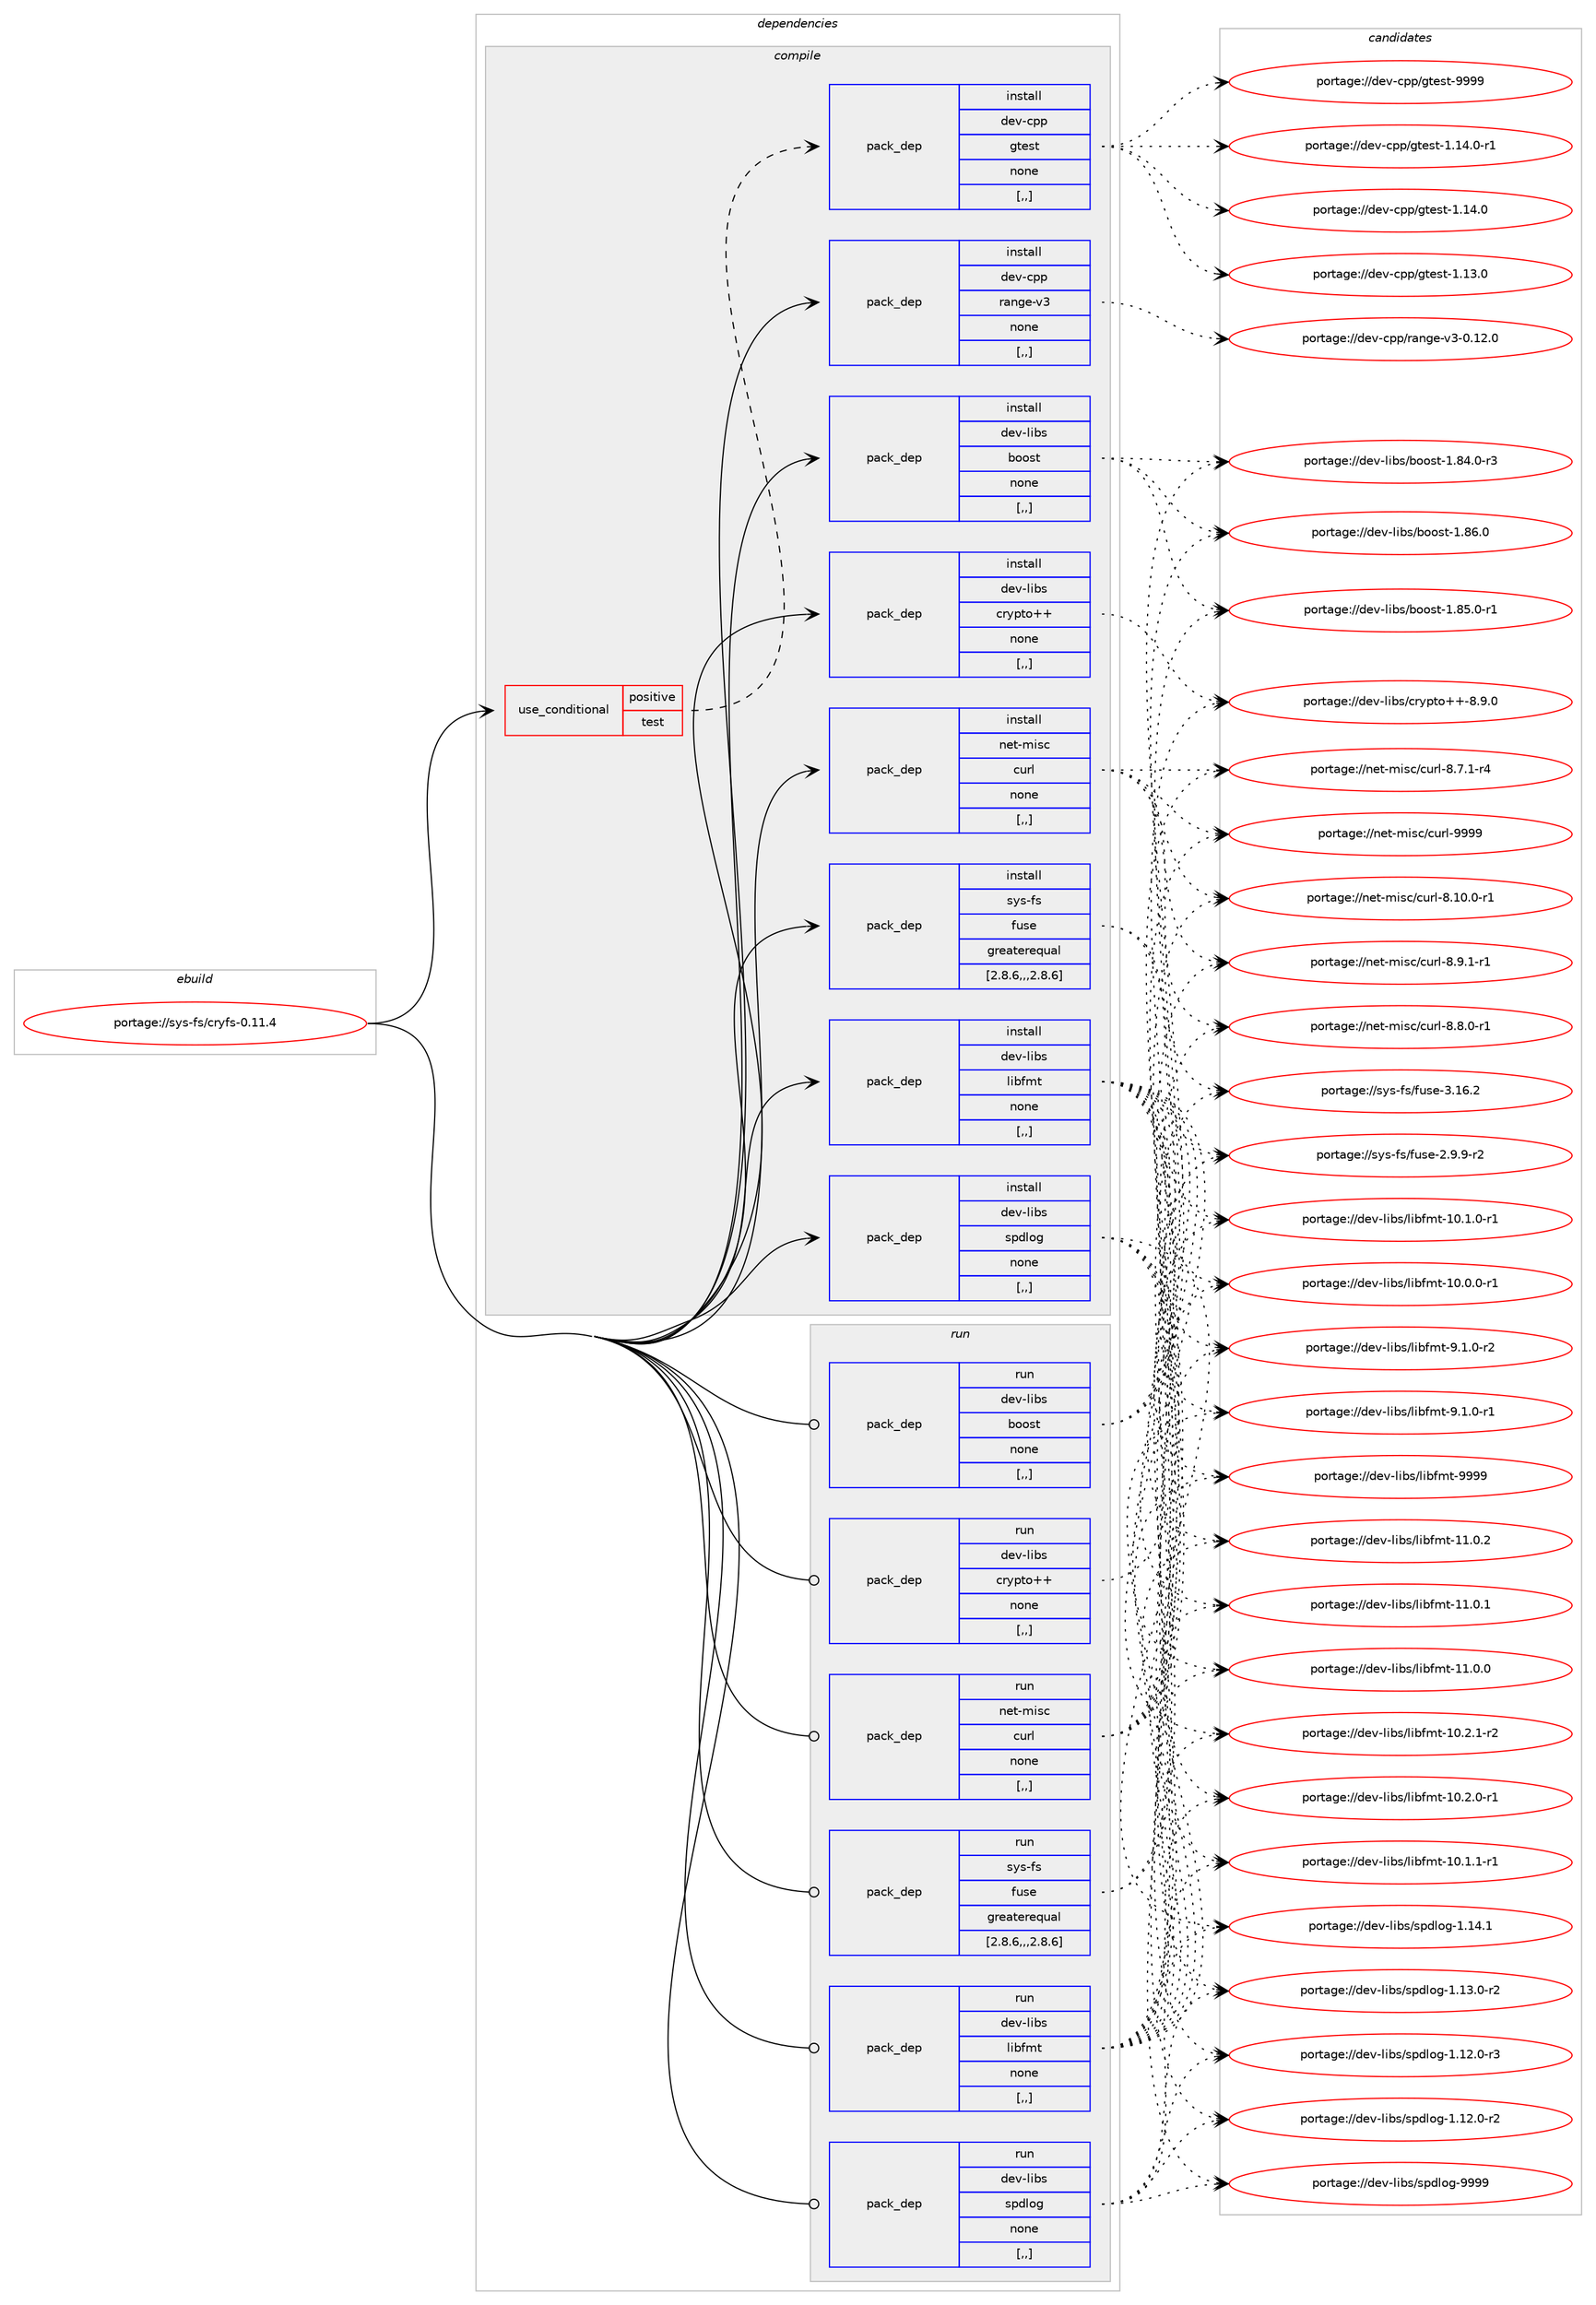 digraph prolog {

# *************
# Graph options
# *************

newrank=true;
concentrate=true;
compound=true;
graph [rankdir=LR,fontname=Helvetica,fontsize=10,ranksep=1.5];#, ranksep=2.5, nodesep=0.2];
edge  [arrowhead=vee];
node  [fontname=Helvetica,fontsize=10];

# **********
# The ebuild
# **********

subgraph cluster_leftcol {
color=gray;
label=<<i>ebuild</i>>;
id [label="portage://sys-fs/cryfs-0.11.4", color=red, width=4, href="../sys-fs/cryfs-0.11.4.svg"];
}

# ****************
# The dependencies
# ****************

subgraph cluster_midcol {
color=gray;
label=<<i>dependencies</i>>;
subgraph cluster_compile {
fillcolor="#eeeeee";
style=filled;
label=<<i>compile</i>>;
subgraph cond250266 {
dependency946970 [label=<<TABLE BORDER="0" CELLBORDER="1" CELLSPACING="0" CELLPADDING="4"><TR><TD ROWSPAN="3" CELLPADDING="10">use_conditional</TD></TR><TR><TD>positive</TD></TR><TR><TD>test</TD></TR></TABLE>>, shape=none, color=red];
subgraph pack689994 {
dependency946971 [label=<<TABLE BORDER="0" CELLBORDER="1" CELLSPACING="0" CELLPADDING="4" WIDTH="220"><TR><TD ROWSPAN="6" CELLPADDING="30">pack_dep</TD></TR><TR><TD WIDTH="110">install</TD></TR><TR><TD>dev-cpp</TD></TR><TR><TD>gtest</TD></TR><TR><TD>none</TD></TR><TR><TD>[,,]</TD></TR></TABLE>>, shape=none, color=blue];
}
dependency946970:e -> dependency946971:w [weight=20,style="dashed",arrowhead="vee"];
}
id:e -> dependency946970:w [weight=20,style="solid",arrowhead="vee"];
subgraph pack689995 {
dependency946972 [label=<<TABLE BORDER="0" CELLBORDER="1" CELLSPACING="0" CELLPADDING="4" WIDTH="220"><TR><TD ROWSPAN="6" CELLPADDING="30">pack_dep</TD></TR><TR><TD WIDTH="110">install</TD></TR><TR><TD>dev-cpp</TD></TR><TR><TD>range-v3</TD></TR><TR><TD>none</TD></TR><TR><TD>[,,]</TD></TR></TABLE>>, shape=none, color=blue];
}
id:e -> dependency946972:w [weight=20,style="solid",arrowhead="vee"];
subgraph pack689996 {
dependency946973 [label=<<TABLE BORDER="0" CELLBORDER="1" CELLSPACING="0" CELLPADDING="4" WIDTH="220"><TR><TD ROWSPAN="6" CELLPADDING="30">pack_dep</TD></TR><TR><TD WIDTH="110">install</TD></TR><TR><TD>dev-libs</TD></TR><TR><TD>boost</TD></TR><TR><TD>none</TD></TR><TR><TD>[,,]</TD></TR></TABLE>>, shape=none, color=blue];
}
id:e -> dependency946973:w [weight=20,style="solid",arrowhead="vee"];
subgraph pack689997 {
dependency946974 [label=<<TABLE BORDER="0" CELLBORDER="1" CELLSPACING="0" CELLPADDING="4" WIDTH="220"><TR><TD ROWSPAN="6" CELLPADDING="30">pack_dep</TD></TR><TR><TD WIDTH="110">install</TD></TR><TR><TD>dev-libs</TD></TR><TR><TD>crypto++</TD></TR><TR><TD>none</TD></TR><TR><TD>[,,]</TD></TR></TABLE>>, shape=none, color=blue];
}
id:e -> dependency946974:w [weight=20,style="solid",arrowhead="vee"];
subgraph pack689998 {
dependency946975 [label=<<TABLE BORDER="0" CELLBORDER="1" CELLSPACING="0" CELLPADDING="4" WIDTH="220"><TR><TD ROWSPAN="6" CELLPADDING="30">pack_dep</TD></TR><TR><TD WIDTH="110">install</TD></TR><TR><TD>dev-libs</TD></TR><TR><TD>libfmt</TD></TR><TR><TD>none</TD></TR><TR><TD>[,,]</TD></TR></TABLE>>, shape=none, color=blue];
}
id:e -> dependency946975:w [weight=20,style="solid",arrowhead="vee"];
subgraph pack689999 {
dependency946976 [label=<<TABLE BORDER="0" CELLBORDER="1" CELLSPACING="0" CELLPADDING="4" WIDTH="220"><TR><TD ROWSPAN="6" CELLPADDING="30">pack_dep</TD></TR><TR><TD WIDTH="110">install</TD></TR><TR><TD>dev-libs</TD></TR><TR><TD>spdlog</TD></TR><TR><TD>none</TD></TR><TR><TD>[,,]</TD></TR></TABLE>>, shape=none, color=blue];
}
id:e -> dependency946976:w [weight=20,style="solid",arrowhead="vee"];
subgraph pack690000 {
dependency946977 [label=<<TABLE BORDER="0" CELLBORDER="1" CELLSPACING="0" CELLPADDING="4" WIDTH="220"><TR><TD ROWSPAN="6" CELLPADDING="30">pack_dep</TD></TR><TR><TD WIDTH="110">install</TD></TR><TR><TD>net-misc</TD></TR><TR><TD>curl</TD></TR><TR><TD>none</TD></TR><TR><TD>[,,]</TD></TR></TABLE>>, shape=none, color=blue];
}
id:e -> dependency946977:w [weight=20,style="solid",arrowhead="vee"];
subgraph pack690001 {
dependency946978 [label=<<TABLE BORDER="0" CELLBORDER="1" CELLSPACING="0" CELLPADDING="4" WIDTH="220"><TR><TD ROWSPAN="6" CELLPADDING="30">pack_dep</TD></TR><TR><TD WIDTH="110">install</TD></TR><TR><TD>sys-fs</TD></TR><TR><TD>fuse</TD></TR><TR><TD>greaterequal</TD></TR><TR><TD>[2.8.6,,,2.8.6]</TD></TR></TABLE>>, shape=none, color=blue];
}
id:e -> dependency946978:w [weight=20,style="solid",arrowhead="vee"];
}
subgraph cluster_compileandrun {
fillcolor="#eeeeee";
style=filled;
label=<<i>compile and run</i>>;
}
subgraph cluster_run {
fillcolor="#eeeeee";
style=filled;
label=<<i>run</i>>;
subgraph pack690002 {
dependency946979 [label=<<TABLE BORDER="0" CELLBORDER="1" CELLSPACING="0" CELLPADDING="4" WIDTH="220"><TR><TD ROWSPAN="6" CELLPADDING="30">pack_dep</TD></TR><TR><TD WIDTH="110">run</TD></TR><TR><TD>dev-libs</TD></TR><TR><TD>boost</TD></TR><TR><TD>none</TD></TR><TR><TD>[,,]</TD></TR></TABLE>>, shape=none, color=blue];
}
id:e -> dependency946979:w [weight=20,style="solid",arrowhead="odot"];
subgraph pack690003 {
dependency946980 [label=<<TABLE BORDER="0" CELLBORDER="1" CELLSPACING="0" CELLPADDING="4" WIDTH="220"><TR><TD ROWSPAN="6" CELLPADDING="30">pack_dep</TD></TR><TR><TD WIDTH="110">run</TD></TR><TR><TD>dev-libs</TD></TR><TR><TD>crypto++</TD></TR><TR><TD>none</TD></TR><TR><TD>[,,]</TD></TR></TABLE>>, shape=none, color=blue];
}
id:e -> dependency946980:w [weight=20,style="solid",arrowhead="odot"];
subgraph pack690004 {
dependency946981 [label=<<TABLE BORDER="0" CELLBORDER="1" CELLSPACING="0" CELLPADDING="4" WIDTH="220"><TR><TD ROWSPAN="6" CELLPADDING="30">pack_dep</TD></TR><TR><TD WIDTH="110">run</TD></TR><TR><TD>dev-libs</TD></TR><TR><TD>libfmt</TD></TR><TR><TD>none</TD></TR><TR><TD>[,,]</TD></TR></TABLE>>, shape=none, color=blue];
}
id:e -> dependency946981:w [weight=20,style="solid",arrowhead="odot"];
subgraph pack690005 {
dependency946982 [label=<<TABLE BORDER="0" CELLBORDER="1" CELLSPACING="0" CELLPADDING="4" WIDTH="220"><TR><TD ROWSPAN="6" CELLPADDING="30">pack_dep</TD></TR><TR><TD WIDTH="110">run</TD></TR><TR><TD>dev-libs</TD></TR><TR><TD>spdlog</TD></TR><TR><TD>none</TD></TR><TR><TD>[,,]</TD></TR></TABLE>>, shape=none, color=blue];
}
id:e -> dependency946982:w [weight=20,style="solid",arrowhead="odot"];
subgraph pack690006 {
dependency946983 [label=<<TABLE BORDER="0" CELLBORDER="1" CELLSPACING="0" CELLPADDING="4" WIDTH="220"><TR><TD ROWSPAN="6" CELLPADDING="30">pack_dep</TD></TR><TR><TD WIDTH="110">run</TD></TR><TR><TD>net-misc</TD></TR><TR><TD>curl</TD></TR><TR><TD>none</TD></TR><TR><TD>[,,]</TD></TR></TABLE>>, shape=none, color=blue];
}
id:e -> dependency946983:w [weight=20,style="solid",arrowhead="odot"];
subgraph pack690007 {
dependency946984 [label=<<TABLE BORDER="0" CELLBORDER="1" CELLSPACING="0" CELLPADDING="4" WIDTH="220"><TR><TD ROWSPAN="6" CELLPADDING="30">pack_dep</TD></TR><TR><TD WIDTH="110">run</TD></TR><TR><TD>sys-fs</TD></TR><TR><TD>fuse</TD></TR><TR><TD>greaterequal</TD></TR><TR><TD>[2.8.6,,,2.8.6]</TD></TR></TABLE>>, shape=none, color=blue];
}
id:e -> dependency946984:w [weight=20,style="solid",arrowhead="odot"];
}
}

# **************
# The candidates
# **************

subgraph cluster_choices {
rank=same;
color=gray;
label=<<i>candidates</i>>;

subgraph choice689994 {
color=black;
nodesep=1;
choice1001011184599112112471031161011151164557575757 [label="portage://dev-cpp/gtest-9999", color=red, width=4,href="../dev-cpp/gtest-9999.svg"];
choice100101118459911211247103116101115116454946495246484511449 [label="portage://dev-cpp/gtest-1.14.0-r1", color=red, width=4,href="../dev-cpp/gtest-1.14.0-r1.svg"];
choice10010111845991121124710311610111511645494649524648 [label="portage://dev-cpp/gtest-1.14.0", color=red, width=4,href="../dev-cpp/gtest-1.14.0.svg"];
choice10010111845991121124710311610111511645494649514648 [label="portage://dev-cpp/gtest-1.13.0", color=red, width=4,href="../dev-cpp/gtest-1.13.0.svg"];
dependency946971:e -> choice1001011184599112112471031161011151164557575757:w [style=dotted,weight="100"];
dependency946971:e -> choice100101118459911211247103116101115116454946495246484511449:w [style=dotted,weight="100"];
dependency946971:e -> choice10010111845991121124710311610111511645494649524648:w [style=dotted,weight="100"];
dependency946971:e -> choice10010111845991121124710311610111511645494649514648:w [style=dotted,weight="100"];
}
subgraph choice689995 {
color=black;
nodesep=1;
choice10010111845991121124711497110103101451185145484649504648 [label="portage://dev-cpp/range-v3-0.12.0", color=red, width=4,href="../dev-cpp/range-v3-0.12.0.svg"];
dependency946972:e -> choice10010111845991121124711497110103101451185145484649504648:w [style=dotted,weight="100"];
}
subgraph choice689996 {
color=black;
nodesep=1;
choice1001011184510810598115479811111111511645494656544648 [label="portage://dev-libs/boost-1.86.0", color=red, width=4,href="../dev-libs/boost-1.86.0.svg"];
choice10010111845108105981154798111111115116454946565346484511449 [label="portage://dev-libs/boost-1.85.0-r1", color=red, width=4,href="../dev-libs/boost-1.85.0-r1.svg"];
choice10010111845108105981154798111111115116454946565246484511451 [label="portage://dev-libs/boost-1.84.0-r3", color=red, width=4,href="../dev-libs/boost-1.84.0-r3.svg"];
dependency946973:e -> choice1001011184510810598115479811111111511645494656544648:w [style=dotted,weight="100"];
dependency946973:e -> choice10010111845108105981154798111111115116454946565346484511449:w [style=dotted,weight="100"];
dependency946973:e -> choice10010111845108105981154798111111115116454946565246484511451:w [style=dotted,weight="100"];
}
subgraph choice689997 {
color=black;
nodesep=1;
choice100101118451081059811547991141211121161114343455646574648 [label="portage://dev-libs/crypto++-8.9.0", color=red, width=4,href="../dev-libs/crypto++-8.9.0.svg"];
dependency946974:e -> choice100101118451081059811547991141211121161114343455646574648:w [style=dotted,weight="100"];
}
subgraph choice689998 {
color=black;
nodesep=1;
choice100101118451081059811547108105981021091164557575757 [label="portage://dev-libs/libfmt-9999", color=red, width=4,href="../dev-libs/libfmt-9999.svg"];
choice1001011184510810598115471081059810210911645494946484650 [label="portage://dev-libs/libfmt-11.0.2", color=red, width=4,href="../dev-libs/libfmt-11.0.2.svg"];
choice1001011184510810598115471081059810210911645494946484649 [label="portage://dev-libs/libfmt-11.0.1", color=red, width=4,href="../dev-libs/libfmt-11.0.1.svg"];
choice1001011184510810598115471081059810210911645494946484648 [label="portage://dev-libs/libfmt-11.0.0", color=red, width=4,href="../dev-libs/libfmt-11.0.0.svg"];
choice10010111845108105981154710810598102109116454948465046494511450 [label="portage://dev-libs/libfmt-10.2.1-r2", color=red, width=4,href="../dev-libs/libfmt-10.2.1-r2.svg"];
choice10010111845108105981154710810598102109116454948465046484511449 [label="portage://dev-libs/libfmt-10.2.0-r1", color=red, width=4,href="../dev-libs/libfmt-10.2.0-r1.svg"];
choice10010111845108105981154710810598102109116454948464946494511449 [label="portage://dev-libs/libfmt-10.1.1-r1", color=red, width=4,href="../dev-libs/libfmt-10.1.1-r1.svg"];
choice10010111845108105981154710810598102109116454948464946484511449 [label="portage://dev-libs/libfmt-10.1.0-r1", color=red, width=4,href="../dev-libs/libfmt-10.1.0-r1.svg"];
choice10010111845108105981154710810598102109116454948464846484511449 [label="portage://dev-libs/libfmt-10.0.0-r1", color=red, width=4,href="../dev-libs/libfmt-10.0.0-r1.svg"];
choice100101118451081059811547108105981021091164557464946484511450 [label="portage://dev-libs/libfmt-9.1.0-r2", color=red, width=4,href="../dev-libs/libfmt-9.1.0-r2.svg"];
choice100101118451081059811547108105981021091164557464946484511449 [label="portage://dev-libs/libfmt-9.1.0-r1", color=red, width=4,href="../dev-libs/libfmt-9.1.0-r1.svg"];
dependency946975:e -> choice100101118451081059811547108105981021091164557575757:w [style=dotted,weight="100"];
dependency946975:e -> choice1001011184510810598115471081059810210911645494946484650:w [style=dotted,weight="100"];
dependency946975:e -> choice1001011184510810598115471081059810210911645494946484649:w [style=dotted,weight="100"];
dependency946975:e -> choice1001011184510810598115471081059810210911645494946484648:w [style=dotted,weight="100"];
dependency946975:e -> choice10010111845108105981154710810598102109116454948465046494511450:w [style=dotted,weight="100"];
dependency946975:e -> choice10010111845108105981154710810598102109116454948465046484511449:w [style=dotted,weight="100"];
dependency946975:e -> choice10010111845108105981154710810598102109116454948464946494511449:w [style=dotted,weight="100"];
dependency946975:e -> choice10010111845108105981154710810598102109116454948464946484511449:w [style=dotted,weight="100"];
dependency946975:e -> choice10010111845108105981154710810598102109116454948464846484511449:w [style=dotted,weight="100"];
dependency946975:e -> choice100101118451081059811547108105981021091164557464946484511450:w [style=dotted,weight="100"];
dependency946975:e -> choice100101118451081059811547108105981021091164557464946484511449:w [style=dotted,weight="100"];
}
subgraph choice689999 {
color=black;
nodesep=1;
choice1001011184510810598115471151121001081111034557575757 [label="portage://dev-libs/spdlog-9999", color=red, width=4,href="../dev-libs/spdlog-9999.svg"];
choice10010111845108105981154711511210010811110345494649524649 [label="portage://dev-libs/spdlog-1.14.1", color=red, width=4,href="../dev-libs/spdlog-1.14.1.svg"];
choice100101118451081059811547115112100108111103454946495146484511450 [label="portage://dev-libs/spdlog-1.13.0-r2", color=red, width=4,href="../dev-libs/spdlog-1.13.0-r2.svg"];
choice100101118451081059811547115112100108111103454946495046484511451 [label="portage://dev-libs/spdlog-1.12.0-r3", color=red, width=4,href="../dev-libs/spdlog-1.12.0-r3.svg"];
choice100101118451081059811547115112100108111103454946495046484511450 [label="portage://dev-libs/spdlog-1.12.0-r2", color=red, width=4,href="../dev-libs/spdlog-1.12.0-r2.svg"];
dependency946976:e -> choice1001011184510810598115471151121001081111034557575757:w [style=dotted,weight="100"];
dependency946976:e -> choice10010111845108105981154711511210010811110345494649524649:w [style=dotted,weight="100"];
dependency946976:e -> choice100101118451081059811547115112100108111103454946495146484511450:w [style=dotted,weight="100"];
dependency946976:e -> choice100101118451081059811547115112100108111103454946495046484511451:w [style=dotted,weight="100"];
dependency946976:e -> choice100101118451081059811547115112100108111103454946495046484511450:w [style=dotted,weight="100"];
}
subgraph choice690000 {
color=black;
nodesep=1;
choice110101116451091051159947991171141084557575757 [label="portage://net-misc/curl-9999", color=red, width=4,href="../net-misc/curl-9999.svg"];
choice11010111645109105115994799117114108455646494846484511449 [label="portage://net-misc/curl-8.10.0-r1", color=red, width=4,href="../net-misc/curl-8.10.0-r1.svg"];
choice110101116451091051159947991171141084556465746494511449 [label="portage://net-misc/curl-8.9.1-r1", color=red, width=4,href="../net-misc/curl-8.9.1-r1.svg"];
choice110101116451091051159947991171141084556465646484511449 [label="portage://net-misc/curl-8.8.0-r1", color=red, width=4,href="../net-misc/curl-8.8.0-r1.svg"];
choice110101116451091051159947991171141084556465546494511452 [label="portage://net-misc/curl-8.7.1-r4", color=red, width=4,href="../net-misc/curl-8.7.1-r4.svg"];
dependency946977:e -> choice110101116451091051159947991171141084557575757:w [style=dotted,weight="100"];
dependency946977:e -> choice11010111645109105115994799117114108455646494846484511449:w [style=dotted,weight="100"];
dependency946977:e -> choice110101116451091051159947991171141084556465746494511449:w [style=dotted,weight="100"];
dependency946977:e -> choice110101116451091051159947991171141084556465646484511449:w [style=dotted,weight="100"];
dependency946977:e -> choice110101116451091051159947991171141084556465546494511452:w [style=dotted,weight="100"];
}
subgraph choice690001 {
color=black;
nodesep=1;
choice115121115451021154710211711510145514649544650 [label="portage://sys-fs/fuse-3.16.2", color=red, width=4,href="../sys-fs/fuse-3.16.2.svg"];
choice11512111545102115471021171151014550465746574511450 [label="portage://sys-fs/fuse-2.9.9-r2", color=red, width=4,href="../sys-fs/fuse-2.9.9-r2.svg"];
dependency946978:e -> choice115121115451021154710211711510145514649544650:w [style=dotted,weight="100"];
dependency946978:e -> choice11512111545102115471021171151014550465746574511450:w [style=dotted,weight="100"];
}
subgraph choice690002 {
color=black;
nodesep=1;
choice1001011184510810598115479811111111511645494656544648 [label="portage://dev-libs/boost-1.86.0", color=red, width=4,href="../dev-libs/boost-1.86.0.svg"];
choice10010111845108105981154798111111115116454946565346484511449 [label="portage://dev-libs/boost-1.85.0-r1", color=red, width=4,href="../dev-libs/boost-1.85.0-r1.svg"];
choice10010111845108105981154798111111115116454946565246484511451 [label="portage://dev-libs/boost-1.84.0-r3", color=red, width=4,href="../dev-libs/boost-1.84.0-r3.svg"];
dependency946979:e -> choice1001011184510810598115479811111111511645494656544648:w [style=dotted,weight="100"];
dependency946979:e -> choice10010111845108105981154798111111115116454946565346484511449:w [style=dotted,weight="100"];
dependency946979:e -> choice10010111845108105981154798111111115116454946565246484511451:w [style=dotted,weight="100"];
}
subgraph choice690003 {
color=black;
nodesep=1;
choice100101118451081059811547991141211121161114343455646574648 [label="portage://dev-libs/crypto++-8.9.0", color=red, width=4,href="../dev-libs/crypto++-8.9.0.svg"];
dependency946980:e -> choice100101118451081059811547991141211121161114343455646574648:w [style=dotted,weight="100"];
}
subgraph choice690004 {
color=black;
nodesep=1;
choice100101118451081059811547108105981021091164557575757 [label="portage://dev-libs/libfmt-9999", color=red, width=4,href="../dev-libs/libfmt-9999.svg"];
choice1001011184510810598115471081059810210911645494946484650 [label="portage://dev-libs/libfmt-11.0.2", color=red, width=4,href="../dev-libs/libfmt-11.0.2.svg"];
choice1001011184510810598115471081059810210911645494946484649 [label="portage://dev-libs/libfmt-11.0.1", color=red, width=4,href="../dev-libs/libfmt-11.0.1.svg"];
choice1001011184510810598115471081059810210911645494946484648 [label="portage://dev-libs/libfmt-11.0.0", color=red, width=4,href="../dev-libs/libfmt-11.0.0.svg"];
choice10010111845108105981154710810598102109116454948465046494511450 [label="portage://dev-libs/libfmt-10.2.1-r2", color=red, width=4,href="../dev-libs/libfmt-10.2.1-r2.svg"];
choice10010111845108105981154710810598102109116454948465046484511449 [label="portage://dev-libs/libfmt-10.2.0-r1", color=red, width=4,href="../dev-libs/libfmt-10.2.0-r1.svg"];
choice10010111845108105981154710810598102109116454948464946494511449 [label="portage://dev-libs/libfmt-10.1.1-r1", color=red, width=4,href="../dev-libs/libfmt-10.1.1-r1.svg"];
choice10010111845108105981154710810598102109116454948464946484511449 [label="portage://dev-libs/libfmt-10.1.0-r1", color=red, width=4,href="../dev-libs/libfmt-10.1.0-r1.svg"];
choice10010111845108105981154710810598102109116454948464846484511449 [label="portage://dev-libs/libfmt-10.0.0-r1", color=red, width=4,href="../dev-libs/libfmt-10.0.0-r1.svg"];
choice100101118451081059811547108105981021091164557464946484511450 [label="portage://dev-libs/libfmt-9.1.0-r2", color=red, width=4,href="../dev-libs/libfmt-9.1.0-r2.svg"];
choice100101118451081059811547108105981021091164557464946484511449 [label="portage://dev-libs/libfmt-9.1.0-r1", color=red, width=4,href="../dev-libs/libfmt-9.1.0-r1.svg"];
dependency946981:e -> choice100101118451081059811547108105981021091164557575757:w [style=dotted,weight="100"];
dependency946981:e -> choice1001011184510810598115471081059810210911645494946484650:w [style=dotted,weight="100"];
dependency946981:e -> choice1001011184510810598115471081059810210911645494946484649:w [style=dotted,weight="100"];
dependency946981:e -> choice1001011184510810598115471081059810210911645494946484648:w [style=dotted,weight="100"];
dependency946981:e -> choice10010111845108105981154710810598102109116454948465046494511450:w [style=dotted,weight="100"];
dependency946981:e -> choice10010111845108105981154710810598102109116454948465046484511449:w [style=dotted,weight="100"];
dependency946981:e -> choice10010111845108105981154710810598102109116454948464946494511449:w [style=dotted,weight="100"];
dependency946981:e -> choice10010111845108105981154710810598102109116454948464946484511449:w [style=dotted,weight="100"];
dependency946981:e -> choice10010111845108105981154710810598102109116454948464846484511449:w [style=dotted,weight="100"];
dependency946981:e -> choice100101118451081059811547108105981021091164557464946484511450:w [style=dotted,weight="100"];
dependency946981:e -> choice100101118451081059811547108105981021091164557464946484511449:w [style=dotted,weight="100"];
}
subgraph choice690005 {
color=black;
nodesep=1;
choice1001011184510810598115471151121001081111034557575757 [label="portage://dev-libs/spdlog-9999", color=red, width=4,href="../dev-libs/spdlog-9999.svg"];
choice10010111845108105981154711511210010811110345494649524649 [label="portage://dev-libs/spdlog-1.14.1", color=red, width=4,href="../dev-libs/spdlog-1.14.1.svg"];
choice100101118451081059811547115112100108111103454946495146484511450 [label="portage://dev-libs/spdlog-1.13.0-r2", color=red, width=4,href="../dev-libs/spdlog-1.13.0-r2.svg"];
choice100101118451081059811547115112100108111103454946495046484511451 [label="portage://dev-libs/spdlog-1.12.0-r3", color=red, width=4,href="../dev-libs/spdlog-1.12.0-r3.svg"];
choice100101118451081059811547115112100108111103454946495046484511450 [label="portage://dev-libs/spdlog-1.12.0-r2", color=red, width=4,href="../dev-libs/spdlog-1.12.0-r2.svg"];
dependency946982:e -> choice1001011184510810598115471151121001081111034557575757:w [style=dotted,weight="100"];
dependency946982:e -> choice10010111845108105981154711511210010811110345494649524649:w [style=dotted,weight="100"];
dependency946982:e -> choice100101118451081059811547115112100108111103454946495146484511450:w [style=dotted,weight="100"];
dependency946982:e -> choice100101118451081059811547115112100108111103454946495046484511451:w [style=dotted,weight="100"];
dependency946982:e -> choice100101118451081059811547115112100108111103454946495046484511450:w [style=dotted,weight="100"];
}
subgraph choice690006 {
color=black;
nodesep=1;
choice110101116451091051159947991171141084557575757 [label="portage://net-misc/curl-9999", color=red, width=4,href="../net-misc/curl-9999.svg"];
choice11010111645109105115994799117114108455646494846484511449 [label="portage://net-misc/curl-8.10.0-r1", color=red, width=4,href="../net-misc/curl-8.10.0-r1.svg"];
choice110101116451091051159947991171141084556465746494511449 [label="portage://net-misc/curl-8.9.1-r1", color=red, width=4,href="../net-misc/curl-8.9.1-r1.svg"];
choice110101116451091051159947991171141084556465646484511449 [label="portage://net-misc/curl-8.8.0-r1", color=red, width=4,href="../net-misc/curl-8.8.0-r1.svg"];
choice110101116451091051159947991171141084556465546494511452 [label="portage://net-misc/curl-8.7.1-r4", color=red, width=4,href="../net-misc/curl-8.7.1-r4.svg"];
dependency946983:e -> choice110101116451091051159947991171141084557575757:w [style=dotted,weight="100"];
dependency946983:e -> choice11010111645109105115994799117114108455646494846484511449:w [style=dotted,weight="100"];
dependency946983:e -> choice110101116451091051159947991171141084556465746494511449:w [style=dotted,weight="100"];
dependency946983:e -> choice110101116451091051159947991171141084556465646484511449:w [style=dotted,weight="100"];
dependency946983:e -> choice110101116451091051159947991171141084556465546494511452:w [style=dotted,weight="100"];
}
subgraph choice690007 {
color=black;
nodesep=1;
choice115121115451021154710211711510145514649544650 [label="portage://sys-fs/fuse-3.16.2", color=red, width=4,href="../sys-fs/fuse-3.16.2.svg"];
choice11512111545102115471021171151014550465746574511450 [label="portage://sys-fs/fuse-2.9.9-r2", color=red, width=4,href="../sys-fs/fuse-2.9.9-r2.svg"];
dependency946984:e -> choice115121115451021154710211711510145514649544650:w [style=dotted,weight="100"];
dependency946984:e -> choice11512111545102115471021171151014550465746574511450:w [style=dotted,weight="100"];
}
}

}
